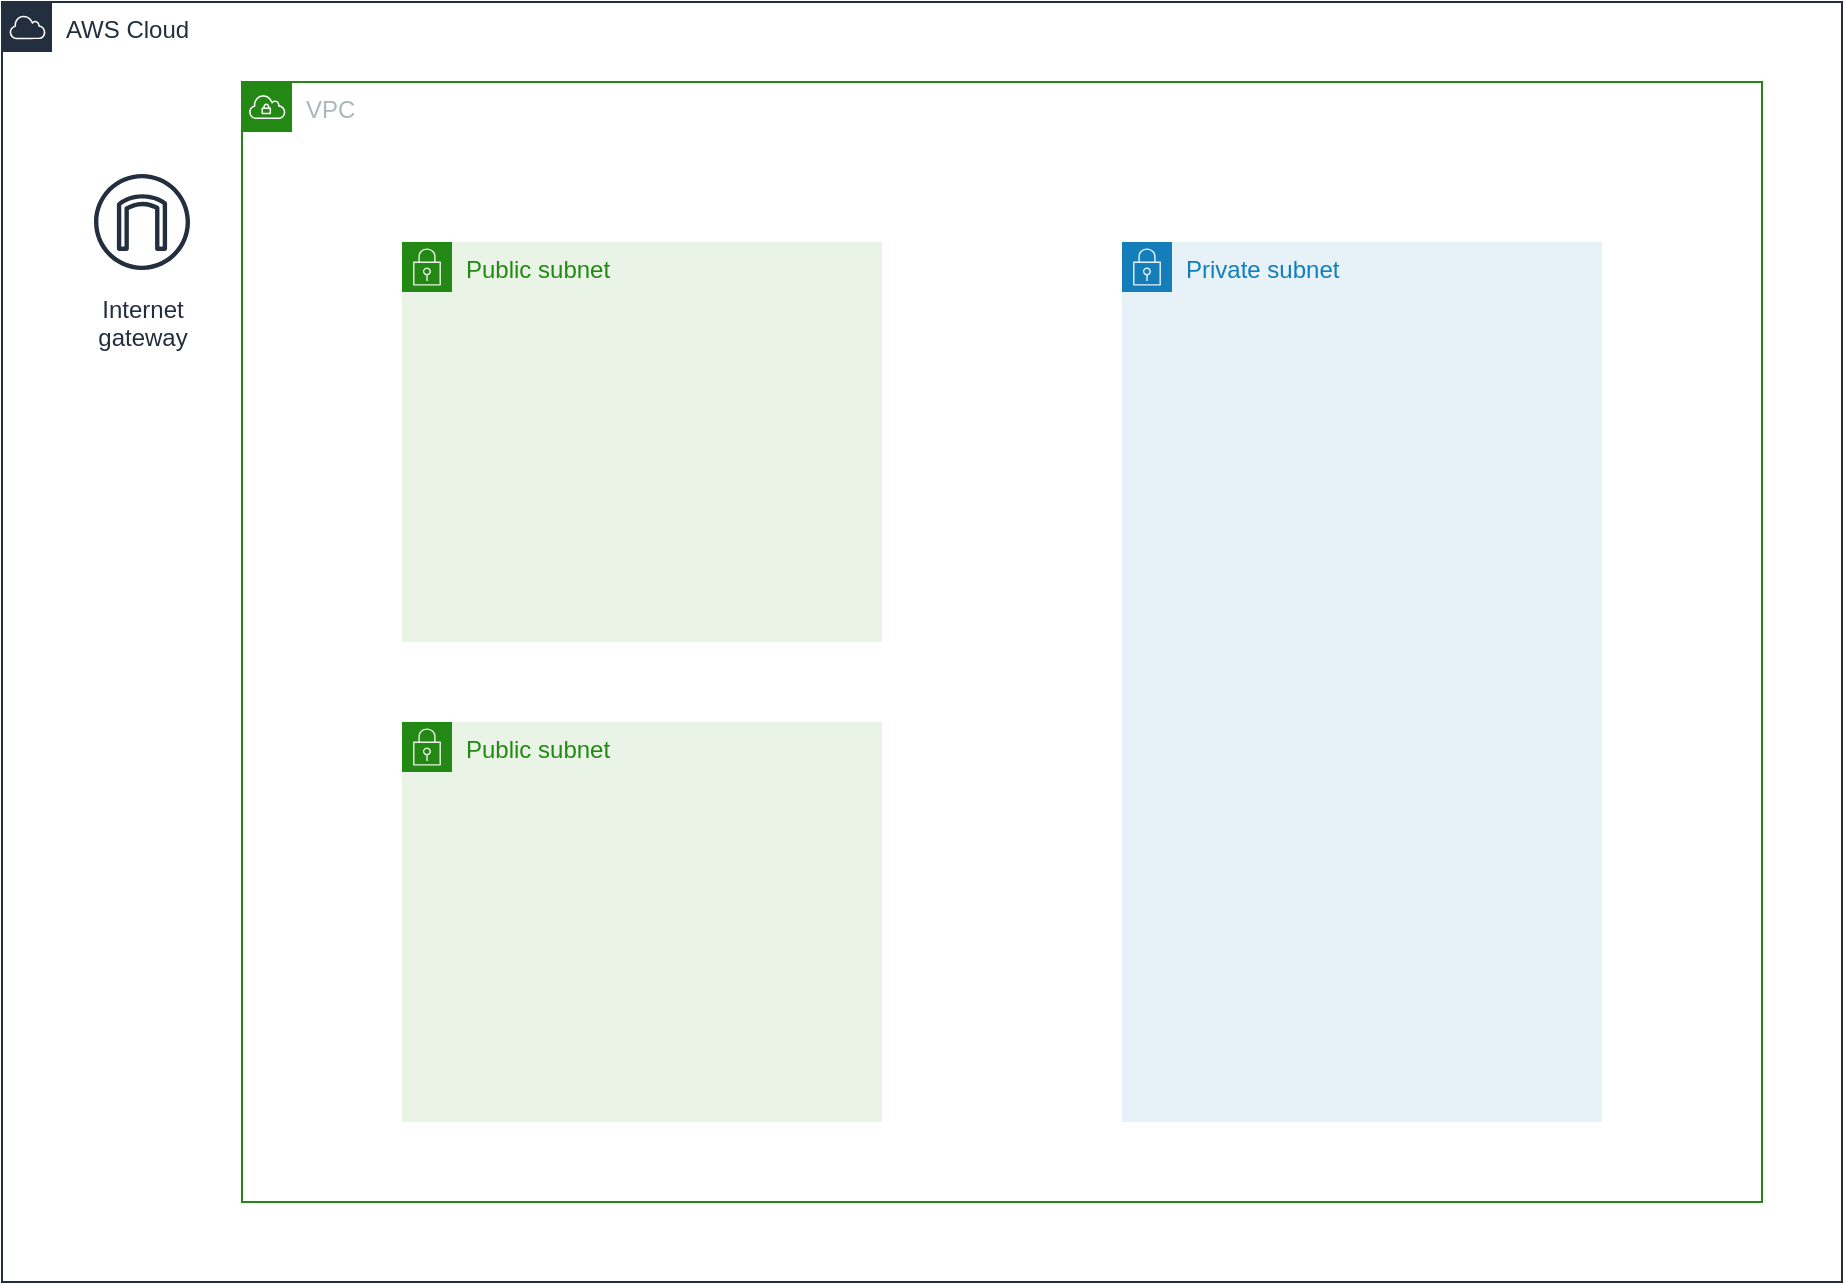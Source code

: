 <mxfile version="13.0.3" type="device" pages="4"><diagram id="XFpoJAfECgznxnsWUeZ4" name="parte-1"><mxGraphModel dx="2003" dy="711" grid="1" gridSize="10" guides="1" tooltips="1" connect="1" arrows="1" fold="1" page="1" pageScale="1" pageWidth="850" pageHeight="1100" math="0" shadow="0"><root><mxCell id="0"/><mxCell id="1" parent="0"/><mxCell id="j1Sn4sGy428TLu1s1wtt-1" value="AWS Cloud" style="points=[[0,0],[0.25,0],[0.5,0],[0.75,0],[1,0],[1,0.25],[1,0.5],[1,0.75],[1,1],[0.75,1],[0.5,1],[0.25,1],[0,1],[0,0.75],[0,0.5],[0,0.25]];outlineConnect=0;gradientColor=none;html=1;whiteSpace=wrap;fontSize=12;fontStyle=0;shape=mxgraph.aws4.group;grIcon=mxgraph.aws4.group_aws_cloud;strokeColor=#232F3E;fillColor=none;verticalAlign=top;align=left;spacingLeft=30;fontColor=#232F3E;dashed=0;" vertex="1" parent="1"><mxGeometry x="-40" y="80" width="920" height="640" as="geometry"/></mxCell><mxCell id="j1Sn4sGy428TLu1s1wtt-3" value="VPC" style="points=[[0,0],[0.25,0],[0.5,0],[0.75,0],[1,0],[1,0.25],[1,0.5],[1,0.75],[1,1],[0.75,1],[0.5,1],[0.25,1],[0,1],[0,0.75],[0,0.5],[0,0.25]];outlineConnect=0;gradientColor=none;html=1;whiteSpace=wrap;fontSize=12;fontStyle=0;shape=mxgraph.aws4.group;grIcon=mxgraph.aws4.group_vpc;strokeColor=#248814;fillColor=none;verticalAlign=top;align=left;spacingLeft=30;fontColor=#AAB7B8;dashed=0;" vertex="1" parent="1"><mxGeometry x="80" y="120" width="760" height="560" as="geometry"/></mxCell><mxCell id="h1-7_vS7JQtWSILd4sqp-1" value="Internet&#10;gateway" style="outlineConnect=0;fontColor=#232F3E;gradientColor=none;strokeColor=#232F3E;fillColor=#ffffff;dashed=0;verticalLabelPosition=bottom;verticalAlign=top;align=center;html=1;fontSize=12;fontStyle=0;aspect=fixed;shape=mxgraph.aws4.resourceIcon;resIcon=mxgraph.aws4.internet_gateway;" vertex="1" parent="1"><mxGeometry y="160" width="60" height="60" as="geometry"/></mxCell><mxCell id="h1-7_vS7JQtWSILd4sqp-3" value="Private subnet" style="points=[[0,0],[0.25,0],[0.5,0],[0.75,0],[1,0],[1,0.25],[1,0.5],[1,0.75],[1,1],[0.75,1],[0.5,1],[0.25,1],[0,1],[0,0.75],[0,0.5],[0,0.25]];outlineConnect=0;gradientColor=none;html=1;whiteSpace=wrap;fontSize=12;fontStyle=0;shape=mxgraph.aws4.group;grIcon=mxgraph.aws4.group_security_group;grStroke=0;strokeColor=#147EBA;fillColor=#E6F2F8;verticalAlign=top;align=left;spacingLeft=30;fontColor=#147EBA;dashed=0;" vertex="1" parent="1"><mxGeometry x="520" y="200" width="240" height="440" as="geometry"/></mxCell><mxCell id="h1-7_vS7JQtWSILd4sqp-9" value="Public subnet" style="points=[[0,0],[0.25,0],[0.5,0],[0.75,0],[1,0],[1,0.25],[1,0.5],[1,0.75],[1,1],[0.75,1],[0.5,1],[0.25,1],[0,1],[0,0.75],[0,0.5],[0,0.25]];outlineConnect=0;gradientColor=none;html=1;whiteSpace=wrap;fontSize=12;fontStyle=0;shape=mxgraph.aws4.group;grIcon=mxgraph.aws4.group_security_group;grStroke=0;strokeColor=#248814;fillColor=#E9F3E6;verticalAlign=top;align=left;spacingLeft=30;fontColor=#248814;dashed=0;" vertex="1" parent="1"><mxGeometry x="160" y="200" width="240" height="200" as="geometry"/></mxCell><mxCell id="h1-7_vS7JQtWSILd4sqp-10" value="Public subnet" style="points=[[0,0],[0.25,0],[0.5,0],[0.75,0],[1,0],[1,0.25],[1,0.5],[1,0.75],[1,1],[0.75,1],[0.5,1],[0.25,1],[0,1],[0,0.75],[0,0.5],[0,0.25]];outlineConnect=0;gradientColor=none;html=1;whiteSpace=wrap;fontSize=12;fontStyle=0;shape=mxgraph.aws4.group;grIcon=mxgraph.aws4.group_security_group;grStroke=0;strokeColor=#248814;fillColor=#E9F3E6;verticalAlign=top;align=left;spacingLeft=30;fontColor=#248814;dashed=0;" vertex="1" parent="1"><mxGeometry x="160" y="440" width="240" height="200" as="geometry"/></mxCell></root></mxGraphModel></diagram><diagram name="parte-2" id="ETtOjBb9lZoKH3RxfMcv"><mxGraphModel dx="2003" dy="711" grid="1" gridSize="10" guides="1" tooltips="1" connect="1" arrows="1" fold="1" page="1" pageScale="1" pageWidth="850" pageHeight="1100" math="0" shadow="0"><root><mxCell id="mJnr54xFKtOouS9NVCKs-0"/><mxCell id="mJnr54xFKtOouS9NVCKs-1" parent="mJnr54xFKtOouS9NVCKs-0"/><mxCell id="mJnr54xFKtOouS9NVCKs-2" value="AWS Cloud" style="points=[[0,0],[0.25,0],[0.5,0],[0.75,0],[1,0],[1,0.25],[1,0.5],[1,0.75],[1,1],[0.75,1],[0.5,1],[0.25,1],[0,1],[0,0.75],[0,0.5],[0,0.25]];outlineConnect=0;gradientColor=none;html=1;whiteSpace=wrap;fontSize=12;fontStyle=0;shape=mxgraph.aws4.group;grIcon=mxgraph.aws4.group_aws_cloud;strokeColor=#232F3E;fillColor=none;verticalAlign=top;align=left;spacingLeft=30;fontColor=#232F3E;dashed=0;" vertex="1" parent="mJnr54xFKtOouS9NVCKs-1"><mxGeometry x="-40" y="80" width="920" height="640" as="geometry"/></mxCell><mxCell id="mJnr54xFKtOouS9NVCKs-3" value="VPC" style="points=[[0,0],[0.25,0],[0.5,0],[0.75,0],[1,0],[1,0.25],[1,0.5],[1,0.75],[1,1],[0.75,1],[0.5,1],[0.25,1],[0,1],[0,0.75],[0,0.5],[0,0.25]];outlineConnect=0;gradientColor=none;html=1;whiteSpace=wrap;fontSize=12;fontStyle=0;shape=mxgraph.aws4.group;grIcon=mxgraph.aws4.group_vpc;strokeColor=#248814;fillColor=none;verticalAlign=top;align=left;spacingLeft=30;fontColor=#AAB7B8;dashed=0;" vertex="1" parent="mJnr54xFKtOouS9NVCKs-1"><mxGeometry x="80" y="120" width="760" height="560" as="geometry"/></mxCell><mxCell id="mJnr54xFKtOouS9NVCKs-4" value="Internet&#10;gateway" style="outlineConnect=0;fontColor=#232F3E;gradientColor=none;strokeColor=#232F3E;fillColor=#ffffff;dashed=0;verticalLabelPosition=bottom;verticalAlign=top;align=center;html=1;fontSize=12;fontStyle=0;aspect=fixed;shape=mxgraph.aws4.resourceIcon;resIcon=mxgraph.aws4.internet_gateway;" vertex="1" parent="mJnr54xFKtOouS9NVCKs-1"><mxGeometry y="160" width="60" height="60" as="geometry"/></mxCell><mxCell id="mJnr54xFKtOouS9NVCKs-5" value="Private subnet" style="points=[[0,0],[0.25,0],[0.5,0],[0.75,0],[1,0],[1,0.25],[1,0.5],[1,0.75],[1,1],[0.75,1],[0.5,1],[0.25,1],[0,1],[0,0.75],[0,0.5],[0,0.25]];outlineConnect=0;gradientColor=none;html=1;whiteSpace=wrap;fontSize=12;fontStyle=0;shape=mxgraph.aws4.group;grIcon=mxgraph.aws4.group_security_group;grStroke=0;strokeColor=#147EBA;fillColor=#E6F2F8;verticalAlign=top;align=left;spacingLeft=30;fontColor=#147EBA;dashed=0;" vertex="1" parent="mJnr54xFKtOouS9NVCKs-1"><mxGeometry x="520" y="200" width="240" height="440" as="geometry"/></mxCell><mxCell id="mJnr54xFKtOouS9NVCKs-7" value="Public subnet" style="points=[[0,0],[0.25,0],[0.5,0],[0.75,0],[1,0],[1,0.25],[1,0.5],[1,0.75],[1,1],[0.75,1],[0.5,1],[0.25,1],[0,1],[0,0.75],[0,0.5],[0,0.25]];outlineConnect=0;gradientColor=none;html=1;whiteSpace=wrap;fontSize=12;fontStyle=0;shape=mxgraph.aws4.group;grIcon=mxgraph.aws4.group_security_group;grStroke=0;strokeColor=#248814;fillColor=#E9F3E6;verticalAlign=top;align=left;spacingLeft=30;fontColor=#248814;dashed=0;" vertex="1" parent="mJnr54xFKtOouS9NVCKs-1"><mxGeometry x="160" y="200" width="240" height="200" as="geometry"/></mxCell><mxCell id="mJnr54xFKtOouS9NVCKs-8" value="Public subnet" style="points=[[0,0],[0.25,0],[0.5,0],[0.75,0],[1,0],[1,0.25],[1,0.5],[1,0.75],[1,1],[0.75,1],[0.5,1],[0.25,1],[0,1],[0,0.75],[0,0.5],[0,0.25]];outlineConnect=0;gradientColor=none;html=1;whiteSpace=wrap;fontSize=12;fontStyle=0;shape=mxgraph.aws4.group;grIcon=mxgraph.aws4.group_security_group;grStroke=0;strokeColor=#248814;fillColor=#E9F3E6;verticalAlign=top;align=left;spacingLeft=30;fontColor=#248814;dashed=0;" vertex="1" parent="mJnr54xFKtOouS9NVCKs-1"><mxGeometry x="160" y="440" width="240" height="200" as="geometry"/></mxCell><mxCell id="RoRU-SPuwk3FPuiTRWcG-0" value="ECS&lt;br&gt;amazon-linux2&lt;br&gt;t3.micro" style="outlineConnect=0;dashed=0;verticalLabelPosition=bottom;verticalAlign=top;align=center;html=1;shape=mxgraph.aws3.ec2;fillColor=#F58534;gradientColor=none;" vertex="1" parent="mJnr54xFKtOouS9NVCKs-1"><mxGeometry x="241.75" y="253.5" width="76.5" height="93" as="geometry"/></mxCell><mxCell id="RoRU-SPuwk3FPuiTRWcG-1" value="ECS&lt;br&gt;amazon-linux2&lt;br&gt;t3.micro" style="outlineConnect=0;dashed=0;verticalLabelPosition=bottom;verticalAlign=top;align=center;html=1;shape=mxgraph.aws3.ec2;fillColor=#F58534;gradientColor=none;" vertex="1" parent="mJnr54xFKtOouS9NVCKs-1"><mxGeometry x="241.75" y="493.5" width="76.5" height="93" as="geometry"/></mxCell><mxCell id="UW5w28ngCQSav6FM2_H6-0" value="RDS&lt;br&gt;MySql" style="outlineConnect=0;dashed=0;verticalLabelPosition=bottom;verticalAlign=top;align=center;html=1;shape=mxgraph.aws3.rds;fillColor=#2E73B8;gradientColor=none;" vertex="1" parent="mJnr54xFKtOouS9NVCKs-1"><mxGeometry x="600" y="370" width="72" height="81" as="geometry"/></mxCell></root></mxGraphModel></diagram><diagram name="parte-3" id="zGS-ZaQa8TYpsipIKO7o"><mxGraphModel dx="2003" dy="711" grid="1" gridSize="10" guides="1" tooltips="1" connect="1" arrows="1" fold="1" page="1" pageScale="1" pageWidth="850" pageHeight="1100" math="0" shadow="0"><root><mxCell id="tP3hPUnegEoYMGW3DJmF-0"/><mxCell id="tP3hPUnegEoYMGW3DJmF-1" parent="tP3hPUnegEoYMGW3DJmF-0"/><mxCell id="tP3hPUnegEoYMGW3DJmF-2" value="AWS Cloud" style="points=[[0,0],[0.25,0],[0.5,0],[0.75,0],[1,0],[1,0.25],[1,0.5],[1,0.75],[1,1],[0.75,1],[0.5,1],[0.25,1],[0,1],[0,0.75],[0,0.5],[0,0.25]];outlineConnect=0;gradientColor=none;html=1;whiteSpace=wrap;fontSize=12;fontStyle=0;shape=mxgraph.aws4.group;grIcon=mxgraph.aws4.group_aws_cloud;strokeColor=#232F3E;fillColor=none;verticalAlign=top;align=left;spacingLeft=30;fontColor=#232F3E;dashed=0;" vertex="1" parent="tP3hPUnegEoYMGW3DJmF-1"><mxGeometry x="-200" y="80" width="1040" height="640" as="geometry"/></mxCell><mxCell id="tP3hPUnegEoYMGW3DJmF-3" value="VPC" style="points=[[0,0],[0.25,0],[0.5,0],[0.75,0],[1,0],[1,0.25],[1,0.5],[1,0.75],[1,1],[0.75,1],[0.5,1],[0.25,1],[0,1],[0,0.75],[0,0.5],[0,0.25]];outlineConnect=0;gradientColor=none;html=1;whiteSpace=wrap;fontSize=12;fontStyle=0;shape=mxgraph.aws4.group;grIcon=mxgraph.aws4.group_vpc;strokeColor=#248814;fillColor=none;verticalAlign=top;align=left;spacingLeft=30;fontColor=#AAB7B8;dashed=0;" vertex="1" parent="tP3hPUnegEoYMGW3DJmF-1"><mxGeometry x="40" y="120" width="760" height="560" as="geometry"/></mxCell><mxCell id="tP3hPUnegEoYMGW3DJmF-4" value="Internet&#10;gateway" style="outlineConnect=0;fontColor=#232F3E;gradientColor=none;strokeColor=#232F3E;fillColor=#ffffff;dashed=0;verticalLabelPosition=bottom;verticalAlign=top;align=center;html=1;fontSize=12;fontStyle=0;aspect=fixed;shape=mxgraph.aws4.resourceIcon;resIcon=mxgraph.aws4.internet_gateway;" vertex="1" parent="tP3hPUnegEoYMGW3DJmF-1"><mxGeometry x="-40" y="120" width="60" height="60" as="geometry"/></mxCell><mxCell id="tP3hPUnegEoYMGW3DJmF-5" value="Private subnet" style="points=[[0,0],[0.25,0],[0.5,0],[0.75,0],[1,0],[1,0.25],[1,0.5],[1,0.75],[1,1],[0.75,1],[0.5,1],[0.25,1],[0,1],[0,0.75],[0,0.5],[0,0.25]];outlineConnect=0;gradientColor=none;html=1;whiteSpace=wrap;fontSize=12;fontStyle=0;shape=mxgraph.aws4.group;grIcon=mxgraph.aws4.group_security_group;grStroke=0;strokeColor=#147EBA;fillColor=#E6F2F8;verticalAlign=top;align=left;spacingLeft=30;fontColor=#147EBA;dashed=0;" vertex="1" parent="tP3hPUnegEoYMGW3DJmF-1"><mxGeometry x="520" y="200" width="240" height="440" as="geometry"/></mxCell><mxCell id="tP3hPUnegEoYMGW3DJmF-6" value="Public subnet" style="points=[[0,0],[0.25,0],[0.5,0],[0.75,0],[1,0],[1,0.25],[1,0.5],[1,0.75],[1,1],[0.75,1],[0.5,1],[0.25,1],[0,1],[0,0.75],[0,0.5],[0,0.25]];outlineConnect=0;gradientColor=none;html=1;whiteSpace=wrap;fontSize=12;fontStyle=0;shape=mxgraph.aws4.group;grIcon=mxgraph.aws4.group_security_group;grStroke=0;strokeColor=#248814;fillColor=#E9F3E6;verticalAlign=top;align=left;spacingLeft=30;fontColor=#248814;dashed=0;" vertex="1" parent="tP3hPUnegEoYMGW3DJmF-1"><mxGeometry x="160" y="200" width="240" height="200" as="geometry"/></mxCell><mxCell id="tP3hPUnegEoYMGW3DJmF-7" value="Public subnet" style="points=[[0,0],[0.25,0],[0.5,0],[0.75,0],[1,0],[1,0.25],[1,0.5],[1,0.75],[1,1],[0.75,1],[0.5,1],[0.25,1],[0,1],[0,0.75],[0,0.5],[0,0.25]];outlineConnect=0;gradientColor=none;html=1;whiteSpace=wrap;fontSize=12;fontStyle=0;shape=mxgraph.aws4.group;grIcon=mxgraph.aws4.group_security_group;grStroke=0;strokeColor=#248814;fillColor=#E9F3E6;verticalAlign=top;align=left;spacingLeft=30;fontColor=#248814;dashed=0;" vertex="1" parent="tP3hPUnegEoYMGW3DJmF-1"><mxGeometry x="160" y="440" width="240" height="200" as="geometry"/></mxCell><mxCell id="tP3hPUnegEoYMGW3DJmF-14" style="edgeStyle=orthogonalEdgeStyle;rounded=0;orthogonalLoop=1;jettySize=auto;html=1;entryX=0;entryY=0.5;entryDx=0;entryDy=0;entryPerimeter=0;" edge="1" parent="tP3hPUnegEoYMGW3DJmF-1" source="tP3hPUnegEoYMGW3DJmF-8" target="tP3hPUnegEoYMGW3DJmF-10"><mxGeometry relative="1" as="geometry"/></mxCell><mxCell id="tP3hPUnegEoYMGW3DJmF-8" value="ECS&lt;br&gt;amazon-linux2&lt;br&gt;t3.micro" style="outlineConnect=0;dashed=0;verticalLabelPosition=bottom;verticalAlign=top;align=center;html=1;shape=mxgraph.aws3.ec2;fillColor=#F58534;gradientColor=none;" vertex="1" parent="tP3hPUnegEoYMGW3DJmF-1"><mxGeometry x="241.75" y="253.5" width="76.5" height="93" as="geometry"/></mxCell><mxCell id="tP3hPUnegEoYMGW3DJmF-15" style="edgeStyle=orthogonalEdgeStyle;rounded=0;orthogonalLoop=1;jettySize=auto;html=1;entryX=0;entryY=0.5;entryDx=0;entryDy=0;entryPerimeter=0;" edge="1" parent="tP3hPUnegEoYMGW3DJmF-1" source="tP3hPUnegEoYMGW3DJmF-9" target="tP3hPUnegEoYMGW3DJmF-10"><mxGeometry relative="1" as="geometry"/></mxCell><mxCell id="tP3hPUnegEoYMGW3DJmF-9" value="ECS&lt;br&gt;amazon-linux2&lt;br&gt;t3.micro" style="outlineConnect=0;dashed=0;verticalLabelPosition=bottom;verticalAlign=top;align=center;html=1;shape=mxgraph.aws3.ec2;fillColor=#F58534;gradientColor=none;" vertex="1" parent="tP3hPUnegEoYMGW3DJmF-1"><mxGeometry x="241.75" y="493.5" width="76.5" height="93" as="geometry"/></mxCell><mxCell id="tP3hPUnegEoYMGW3DJmF-10" value="RDS&lt;br&gt;MySql" style="outlineConnect=0;dashed=0;verticalLabelPosition=bottom;verticalAlign=top;align=center;html=1;shape=mxgraph.aws3.rds;fillColor=#2E73B8;gradientColor=none;" vertex="1" parent="tP3hPUnegEoYMGW3DJmF-1"><mxGeometry x="600" y="370" width="72" height="81" as="geometry"/></mxCell><mxCell id="tP3hPUnegEoYMGW3DJmF-12" style="edgeStyle=orthogonalEdgeStyle;rounded=0;orthogonalLoop=1;jettySize=auto;html=1;entryX=0;entryY=0.5;entryDx=0;entryDy=0;entryPerimeter=0;" edge="1" parent="tP3hPUnegEoYMGW3DJmF-1" source="tP3hPUnegEoYMGW3DJmF-11" target="tP3hPUnegEoYMGW3DJmF-8"><mxGeometry relative="1" as="geometry"/></mxCell><mxCell id="tP3hPUnegEoYMGW3DJmF-13" style="edgeStyle=orthogonalEdgeStyle;rounded=0;orthogonalLoop=1;jettySize=auto;html=1;" edge="1" parent="tP3hPUnegEoYMGW3DJmF-1" source="tP3hPUnegEoYMGW3DJmF-11" target="tP3hPUnegEoYMGW3DJmF-9"><mxGeometry relative="1" as="geometry"><Array as="points"><mxPoint x="90" y="396"/><mxPoint x="90" y="540"/></Array></mxGeometry></mxCell><mxCell id="tP3hPUnegEoYMGW3DJmF-11" value="ELB Application" style="outlineConnect=0;dashed=0;verticalLabelPosition=bottom;verticalAlign=top;align=center;html=1;shape=mxgraph.aws3.application_load_balancer;fillColor=#F58536;gradientColor=none;" vertex="1" parent="tP3hPUnegEoYMGW3DJmF-1"><mxGeometry x="-130" y="360" width="69" height="72" as="geometry"/></mxCell></root></mxGraphModel></diagram><diagram name="parte-4" id="-zJx4ikqTQ9kC2bx0xmL"><mxGraphModel dx="2250" dy="863" grid="1" gridSize="10" guides="1" tooltips="1" connect="1" arrows="1" fold="1" page="1" pageScale="1" pageWidth="850" pageHeight="1100" math="0" shadow="0"><root><mxCell id="GkhimVDOSTi1K9ViBQDH-0"/><mxCell id="GkhimVDOSTi1K9ViBQDH-1" parent="GkhimVDOSTi1K9ViBQDH-0"/><mxCell id="GkhimVDOSTi1K9ViBQDH-2" value="AWS Cloud" style="points=[[0,0],[0.25,0],[0.5,0],[0.75,0],[1,0],[1,0.25],[1,0.5],[1,0.75],[1,1],[0.75,1],[0.5,1],[0.25,1],[0,1],[0,0.75],[0,0.5],[0,0.25]];outlineConnect=0;gradientColor=none;html=1;whiteSpace=wrap;fontSize=12;fontStyle=0;shape=mxgraph.aws4.group;grIcon=mxgraph.aws4.group_aws_cloud;strokeColor=#232F3E;fillColor=none;verticalAlign=top;align=left;spacingLeft=30;fontColor=#232F3E;dashed=0;" vertex="1" parent="GkhimVDOSTi1K9ViBQDH-1"><mxGeometry x="-290" y="82.5" width="1210" height="837.5" as="geometry"/></mxCell><mxCell id="GkhimVDOSTi1K9ViBQDH-20" value="Public subnet" style="points=[[0,0],[0.25,0],[0.5,0],[0.75,0],[1,0],[1,0.25],[1,0.5],[1,0.75],[1,1],[0.75,1],[0.5,1],[0.25,1],[0,1],[0,0.75],[0,0.5],[0,0.25]];outlineConnect=0;gradientColor=none;html=1;whiteSpace=wrap;fontSize=12;fontStyle=0;shape=mxgraph.aws4.group;grIcon=mxgraph.aws4.group_security_group;grStroke=0;strokeColor=#248814;fillColor=#E9F3E6;verticalAlign=top;align=left;spacingLeft=30;fontColor=#248814;dashed=0;" vertex="1" parent="GkhimVDOSTi1K9ViBQDH-1"><mxGeometry x="-220" y="235" width="220" height="335" as="geometry"/></mxCell><mxCell id="GkhimVDOSTi1K9ViBQDH-3" value="VPC" style="points=[[0,0],[0.25,0],[0.5,0],[0.75,0],[1,0],[1,0.25],[1,0.5],[1,0.75],[1,1],[0.75,1],[0.5,1],[0.25,1],[0,1],[0,0.75],[0,0.5],[0,0.25]];outlineConnect=0;gradientColor=none;html=1;whiteSpace=wrap;fontSize=12;fontStyle=0;shape=mxgraph.aws4.group;grIcon=mxgraph.aws4.group_vpc;strokeColor=#248814;fillColor=none;verticalAlign=top;align=left;spacingLeft=30;fontColor=#AAB7B8;dashed=0;" vertex="1" parent="GkhimVDOSTi1K9ViBQDH-1"><mxGeometry x="-240" y="120" width="1110" height="760" as="geometry"/></mxCell><mxCell id="GkhimVDOSTi1K9ViBQDH-17" value="Security group" style="fillColor=none;strokeColor=#DD3522;verticalAlign=top;fontStyle=0;fontColor=#DD3522;" vertex="1" parent="GkhimVDOSTi1K9ViBQDH-1"><mxGeometry x="-195" y="300" width="170" height="180" as="geometry"/></mxCell><mxCell id="GkhimVDOSTi1K9ViBQDH-19" value="Private subnet" style="points=[[0,0],[0.25,0],[0.5,0],[0.75,0],[1,0],[1,0.25],[1,0.5],[1,0.75],[1,1],[0.75,1],[0.5,1],[0.25,1],[0,1],[0,0.75],[0,0.5],[0,0.25]];outlineConnect=0;gradientColor=none;html=1;whiteSpace=wrap;fontSize=12;fontStyle=0;shape=mxgraph.aws4.group;grIcon=mxgraph.aws4.group_security_group;grStroke=0;strokeColor=#147EBA;fillColor=#E6F2F8;verticalAlign=top;align=left;spacingLeft=30;fontColor=#147EBA;dashed=0;" vertex="1" parent="GkhimVDOSTi1K9ViBQDH-1"><mxGeometry x="160" y="430" width="240" height="220" as="geometry"/></mxCell><mxCell id="GkhimVDOSTi1K9ViBQDH-16" value="Security group" style="fillColor=none;strokeColor=#DD3522;verticalAlign=top;fontStyle=0;fontColor=#DD3522;" vertex="1" parent="GkhimVDOSTi1K9ViBQDH-1"><mxGeometry x="120" y="170" width="320" height="490" as="geometry"/></mxCell><mxCell id="GkhimVDOSTi1K9ViBQDH-18" value="Private subnet" style="points=[[0,0],[0.25,0],[0.5,0],[0.75,0],[1,0],[1,0.25],[1,0.5],[1,0.75],[1,1],[0.75,1],[0.5,1],[0.25,1],[0,1],[0,0.75],[0,0.5],[0,0.25]];outlineConnect=0;gradientColor=none;html=1;whiteSpace=wrap;fontSize=12;fontStyle=0;shape=mxgraph.aws4.group;grIcon=mxgraph.aws4.group_security_group;grStroke=0;strokeColor=#147EBA;fillColor=#E6F2F8;verticalAlign=top;align=left;spacingLeft=30;fontColor=#147EBA;dashed=0;" vertex="1" parent="GkhimVDOSTi1K9ViBQDH-1"><mxGeometry x="160" y="200" width="240" height="220" as="geometry"/></mxCell><mxCell id="GkhimVDOSTi1K9ViBQDH-4" value="Internet&#10;gateway" style="outlineConnect=0;fontColor=#232F3E;gradientColor=none;strokeColor=#232F3E;fillColor=#ffffff;dashed=0;verticalLabelPosition=bottom;verticalAlign=top;align=center;html=1;fontSize=12;fontStyle=0;aspect=fixed;shape=mxgraph.aws4.resourceIcon;resIcon=mxgraph.aws4.internet_gateway;" vertex="1" parent="GkhimVDOSTi1K9ViBQDH-1"><mxGeometry x="-40" y="120" width="60" height="60" as="geometry"/></mxCell><mxCell id="GkhimVDOSTi1K9ViBQDH-5" value="Private subnet" style="points=[[0,0],[0.25,0],[0.5,0],[0.75,0],[1,0],[1,0.25],[1,0.5],[1,0.75],[1,1],[0.75,1],[0.5,1],[0.25,1],[0,1],[0,0.75],[0,0.5],[0,0.25]];outlineConnect=0;gradientColor=none;html=1;whiteSpace=wrap;fontSize=12;fontStyle=0;shape=mxgraph.aws4.group;grIcon=mxgraph.aws4.group_security_group;grStroke=0;strokeColor=#147EBA;fillColor=#E6F2F8;verticalAlign=top;align=left;spacingLeft=30;fontColor=#147EBA;dashed=0;" vertex="1" parent="GkhimVDOSTi1K9ViBQDH-1"><mxGeometry x="520" y="200" width="240" height="440" as="geometry"/></mxCell><mxCell id="GkhimVDOSTi1K9ViBQDH-8" style="edgeStyle=orthogonalEdgeStyle;rounded=0;orthogonalLoop=1;jettySize=auto;html=1;entryX=0;entryY=0.5;entryDx=0;entryDy=0;entryPerimeter=0;" edge="1" parent="GkhimVDOSTi1K9ViBQDH-1" source="GkhimVDOSTi1K9ViBQDH-9" target="GkhimVDOSTi1K9ViBQDH-12"><mxGeometry relative="1" as="geometry"/></mxCell><mxCell id="GkhimVDOSTi1K9ViBQDH-9" value="ECS&lt;br&gt;amazon-linux2&lt;br&gt;t3.micro" style="outlineConnect=0;dashed=0;verticalLabelPosition=bottom;verticalAlign=top;align=center;html=1;shape=mxgraph.aws3.ec2;fillColor=#F58534;gradientColor=none;" vertex="1" parent="GkhimVDOSTi1K9ViBQDH-1"><mxGeometry x="241.75" y="253.5" width="76.5" height="93" as="geometry"/></mxCell><mxCell id="GkhimVDOSTi1K9ViBQDH-10" style="edgeStyle=orthogonalEdgeStyle;rounded=0;orthogonalLoop=1;jettySize=auto;html=1;entryX=0;entryY=0.5;entryDx=0;entryDy=0;entryPerimeter=0;" edge="1" parent="GkhimVDOSTi1K9ViBQDH-1" source="GkhimVDOSTi1K9ViBQDH-11" target="GkhimVDOSTi1K9ViBQDH-12"><mxGeometry relative="1" as="geometry"/></mxCell><mxCell id="GkhimVDOSTi1K9ViBQDH-11" value="ECS&lt;br&gt;amazon-linux2&lt;br&gt;t3.micro" style="outlineConnect=0;dashed=0;verticalLabelPosition=bottom;verticalAlign=top;align=center;html=1;shape=mxgraph.aws3.ec2;fillColor=#F58534;gradientColor=none;" vertex="1" parent="GkhimVDOSTi1K9ViBQDH-1"><mxGeometry x="241.75" y="493.5" width="76.5" height="93" as="geometry"/></mxCell><mxCell id="GkhimVDOSTi1K9ViBQDH-12" value="RDS&lt;br&gt;MySql" style="outlineConnect=0;dashed=0;verticalLabelPosition=bottom;verticalAlign=top;align=center;html=1;shape=mxgraph.aws3.rds;fillColor=#2E73B8;gradientColor=none;" vertex="1" parent="GkhimVDOSTi1K9ViBQDH-1"><mxGeometry x="600" y="370" width="72" height="81" as="geometry"/></mxCell><mxCell id="GkhimVDOSTi1K9ViBQDH-13" style="edgeStyle=orthogonalEdgeStyle;rounded=0;orthogonalLoop=1;jettySize=auto;html=1;entryX=0;entryY=0.5;entryDx=0;entryDy=0;entryPerimeter=0;" edge="1" parent="GkhimVDOSTi1K9ViBQDH-1" source="GkhimVDOSTi1K9ViBQDH-15" target="GkhimVDOSTi1K9ViBQDH-9"><mxGeometry relative="1" as="geometry"><Array as="points"><mxPoint x="80" y="394"/><mxPoint x="80" y="300"/></Array></mxGeometry></mxCell><mxCell id="GkhimVDOSTi1K9ViBQDH-14" style="edgeStyle=orthogonalEdgeStyle;rounded=0;orthogonalLoop=1;jettySize=auto;html=1;" edge="1" parent="GkhimVDOSTi1K9ViBQDH-1" source="GkhimVDOSTi1K9ViBQDH-15" target="GkhimVDOSTi1K9ViBQDH-11"><mxGeometry relative="1" as="geometry"><Array as="points"><mxPoint x="80" y="396"/><mxPoint x="80" y="540"/></Array></mxGeometry></mxCell><mxCell id="GkhimVDOSTi1K9ViBQDH-25" style="edgeStyle=orthogonalEdgeStyle;rounded=0;orthogonalLoop=1;jettySize=auto;html=1;" edge="1" parent="GkhimVDOSTi1K9ViBQDH-1" source="GkhimVDOSTi1K9ViBQDH-15" target="GkhimVDOSTi1K9ViBQDH-24"><mxGeometry relative="1" as="geometry"><Array as="points"><mxPoint x="80" y="394"/><mxPoint x="80" y="739"/></Array></mxGeometry></mxCell><mxCell id="GkhimVDOSTi1K9ViBQDH-15" value="ELB Application" style="outlineConnect=0;dashed=0;verticalLabelPosition=bottom;verticalAlign=top;align=center;html=1;shape=mxgraph.aws3.application_load_balancer;fillColor=#F58536;gradientColor=none;" vertex="1" parent="GkhimVDOSTi1K9ViBQDH-1"><mxGeometry x="-144.5" y="358" width="69" height="72" as="geometry"/></mxCell><mxCell id="GkhimVDOSTi1K9ViBQDH-23" value="Security group" style="fillColor=none;strokeColor=#DD3522;verticalAlign=top;fontStyle=0;fontColor=#DD3522;" vertex="1" parent="GkhimVDOSTi1K9ViBQDH-1"><mxGeometry x="480" y="170" width="320" height="490" as="geometry"/></mxCell><mxCell id="GkhimVDOSTi1K9ViBQDH-24" value="AWS Lambda" style="outlineConnect=0;fontColor=#232F3E;gradientColor=#F78E04;gradientDirection=north;fillColor=#D05C17;strokeColor=#ffffff;dashed=0;verticalLabelPosition=bottom;verticalAlign=top;align=center;html=1;fontSize=12;fontStyle=0;aspect=fixed;shape=mxgraph.aws4.resourceIcon;resIcon=mxgraph.aws4.lambda;" vertex="1" parent="GkhimVDOSTi1K9ViBQDH-1"><mxGeometry x="230" y="700" width="78" height="78" as="geometry"/></mxCell></root></mxGraphModel></diagram></mxfile>